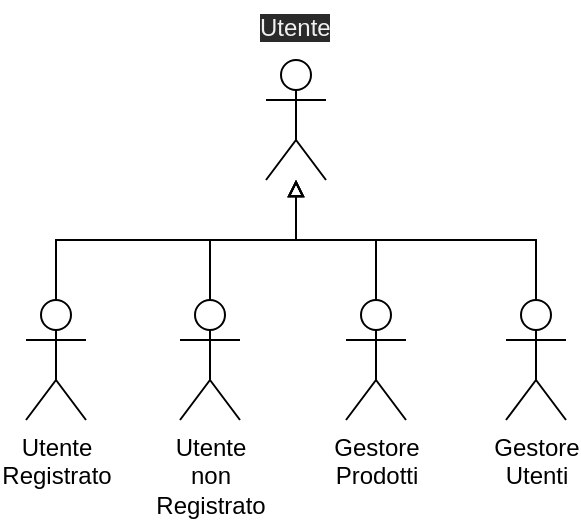 <mxfile version="20.6.2" type="device"><diagram id="7bdWMwEeSkAwvYi8NZTL" name="Pagina-1"><mxGraphModel dx="569" dy="334" grid="1" gridSize="10" guides="1" tooltips="1" connect="1" arrows="1" fold="1" page="1" pageScale="1" pageWidth="1654" pageHeight="1169" math="0" shadow="0"><root><mxCell id="0"/><mxCell id="1" parent="0"/><mxCell id="g0pJxegGFpkU-gxWg3Uo-1" value="" style="shape=umlActor;verticalLabelPosition=bottom;verticalAlign=top;html=1;outlineConnect=0;" vertex="1" parent="1"><mxGeometry x="840" y="400" width="30" height="60" as="geometry"/></mxCell><mxCell id="g0pJxegGFpkU-gxWg3Uo-8" style="edgeStyle=orthogonalEdgeStyle;rounded=0;orthogonalLoop=1;jettySize=auto;html=1;exitX=0.5;exitY=0;exitDx=0;exitDy=0;exitPerimeter=0;endArrow=block;endFill=0;" edge="1" parent="1" source="g0pJxegGFpkU-gxWg3Uo-2" target="g0pJxegGFpkU-gxWg3Uo-1"><mxGeometry relative="1" as="geometry"/></mxCell><mxCell id="g0pJxegGFpkU-gxWg3Uo-2" value="Utente&lt;br&gt;Registrato" style="shape=umlActor;verticalLabelPosition=bottom;verticalAlign=top;html=1;outlineConnect=0;" vertex="1" parent="1"><mxGeometry x="720" y="520" width="30" height="60" as="geometry"/></mxCell><mxCell id="g0pJxegGFpkU-gxWg3Uo-9" style="edgeStyle=orthogonalEdgeStyle;rounded=0;orthogonalLoop=1;jettySize=auto;html=1;exitX=0.5;exitY=0;exitDx=0;exitDy=0;exitPerimeter=0;endArrow=block;endFill=0;" edge="1" parent="1" source="g0pJxegGFpkU-gxWg3Uo-3" target="g0pJxegGFpkU-gxWg3Uo-1"><mxGeometry relative="1" as="geometry"/></mxCell><mxCell id="g0pJxegGFpkU-gxWg3Uo-3" value="Utente&lt;br&gt;non&lt;br&gt;Registrato" style="shape=umlActor;verticalLabelPosition=bottom;verticalAlign=top;html=1;outlineConnect=0;" vertex="1" parent="1"><mxGeometry x="797" y="520" width="30" height="60" as="geometry"/></mxCell><mxCell id="g0pJxegGFpkU-gxWg3Uo-10" style="edgeStyle=orthogonalEdgeStyle;rounded=0;orthogonalLoop=1;jettySize=auto;html=1;exitX=0.5;exitY=0;exitDx=0;exitDy=0;exitPerimeter=0;endArrow=block;endFill=0;" edge="1" parent="1" source="g0pJxegGFpkU-gxWg3Uo-4" target="g0pJxegGFpkU-gxWg3Uo-1"><mxGeometry relative="1" as="geometry"/></mxCell><mxCell id="g0pJxegGFpkU-gxWg3Uo-4" value="Gestore &lt;br&gt;Prodotti" style="shape=umlActor;verticalLabelPosition=bottom;verticalAlign=top;html=1;outlineConnect=0;" vertex="1" parent="1"><mxGeometry x="880" y="520" width="30" height="60" as="geometry"/></mxCell><mxCell id="g0pJxegGFpkU-gxWg3Uo-11" style="edgeStyle=orthogonalEdgeStyle;rounded=0;orthogonalLoop=1;jettySize=auto;html=1;exitX=0.5;exitY=0;exitDx=0;exitDy=0;exitPerimeter=0;endArrow=block;endFill=0;" edge="1" parent="1" source="g0pJxegGFpkU-gxWg3Uo-5" target="g0pJxegGFpkU-gxWg3Uo-1"><mxGeometry relative="1" as="geometry"/></mxCell><mxCell id="g0pJxegGFpkU-gxWg3Uo-5" value="Gestore &lt;br&gt;Utenti" style="shape=umlActor;verticalLabelPosition=bottom;verticalAlign=top;html=1;outlineConnect=0;" vertex="1" parent="1"><mxGeometry x="960" y="520" width="30" height="60" as="geometry"/></mxCell><mxCell id="g0pJxegGFpkU-gxWg3Uo-12" value="&lt;span style=&quot;color: rgb(240, 240, 240); font-family: Helvetica; font-size: 12px; font-style: normal; font-variant-ligatures: normal; font-variant-caps: normal; font-weight: 400; letter-spacing: normal; orphans: 2; text-align: center; text-indent: 0px; text-transform: none; widows: 2; word-spacing: 0px; -webkit-text-stroke-width: 0px; background-color: rgb(42, 42, 42); text-decoration-thickness: initial; text-decoration-style: initial; text-decoration-color: initial; float: none; display: inline !important;&quot;&gt;Utente&lt;/span&gt;" style="text;whiteSpace=wrap;html=1;" vertex="1" parent="1"><mxGeometry x="835" y="370" width="40" height="30" as="geometry"/></mxCell></root></mxGraphModel></diagram></mxfile>